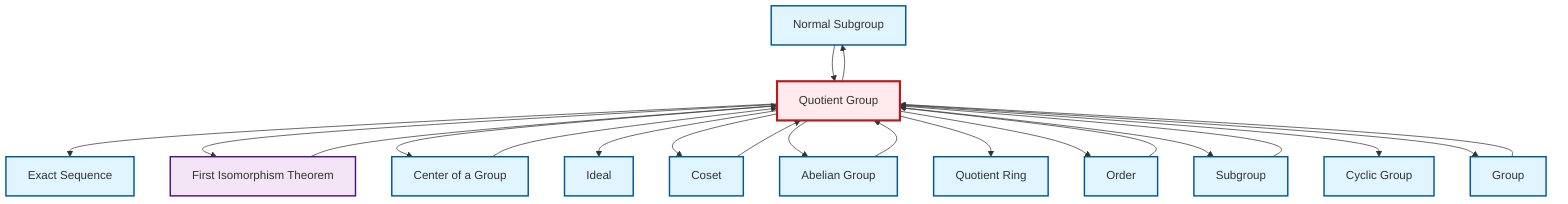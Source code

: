 graph TD
    classDef definition fill:#e1f5fe,stroke:#01579b,stroke-width:2px
    classDef theorem fill:#f3e5f5,stroke:#4a148c,stroke-width:2px
    classDef axiom fill:#fff3e0,stroke:#e65100,stroke-width:2px
    classDef example fill:#e8f5e9,stroke:#1b5e20,stroke-width:2px
    classDef current fill:#ffebee,stroke:#b71c1c,stroke-width:3px
    def-exact-sequence["Exact Sequence"]:::definition
    def-normal-subgroup["Normal Subgroup"]:::definition
    def-ideal["Ideal"]:::definition
    def-coset["Coset"]:::definition
    def-center-of-group["Center of a Group"]:::definition
    def-subgroup["Subgroup"]:::definition
    def-cyclic-group["Cyclic Group"]:::definition
    def-quotient-ring["Quotient Ring"]:::definition
    def-abelian-group["Abelian Group"]:::definition
    thm-first-isomorphism["First Isomorphism Theorem"]:::theorem
    def-order["Order"]:::definition
    def-group["Group"]:::definition
    def-quotient-group["Quotient Group"]:::definition
    def-quotient-group --> def-exact-sequence
    def-quotient-group --> thm-first-isomorphism
    def-coset --> def-quotient-group
    def-quotient-group --> def-center-of-group
    def-center-of-group --> def-quotient-group
    def-order --> def-quotient-group
    def-quotient-group --> def-ideal
    def-quotient-group --> def-coset
    def-subgroup --> def-quotient-group
    def-quotient-group --> def-abelian-group
    def-quotient-group --> def-quotient-ring
    def-quotient-group --> def-order
    def-normal-subgroup --> def-quotient-group
    thm-first-isomorphism --> def-quotient-group
    def-quotient-group --> def-normal-subgroup
    def-group --> def-quotient-group
    def-quotient-group --> def-subgroup
    def-quotient-group --> def-cyclic-group
    def-quotient-group --> def-group
    def-abelian-group --> def-quotient-group
    class def-quotient-group current